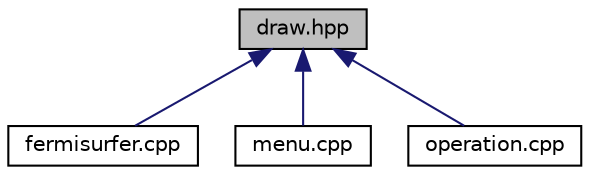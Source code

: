 digraph "draw.hpp"
{
 // LATEX_PDF_SIZE
  edge [fontname="Helvetica",fontsize="10",labelfontname="Helvetica",labelfontsize="10"];
  node [fontname="Helvetica",fontsize="10",shape=record];
  Node1 [label="draw.hpp",height=0.2,width=0.4,color="black", fillcolor="grey75", style="filled", fontcolor="black",tooltip=" "];
  Node1 -> Node2 [dir="back",color="midnightblue",fontsize="10",style="solid",fontname="Helvetica"];
  Node2 [label="fermisurfer.cpp",height=0.2,width=0.4,color="black", fillcolor="white", style="filled",URL="$fermisurfer_8cpp.html",tooltip="Main routine."];
  Node1 -> Node3 [dir="back",color="midnightblue",fontsize="10",style="solid",fontname="Helvetica"];
  Node3 [label="menu.cpp",height=0.2,width=0.4,color="black", fillcolor="white", style="filled",URL="$menu_8cpp.html",tooltip="Create & modify right-click menu. And operate their function."];
  Node1 -> Node4 [dir="back",color="midnightblue",fontsize="10",style="solid",fontname="Helvetica"];
  Node4 [label="operation.cpp",height=0.2,width=0.4,color="black", fillcolor="white", style="filled",URL="$operation_8cpp.html",tooltip="Handle operations associated to mouse drag and window resize."];
}

